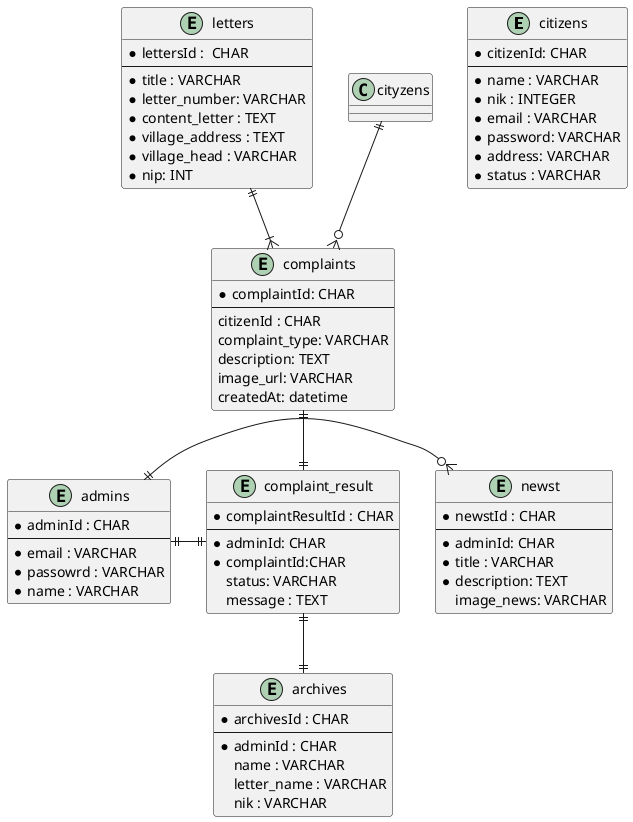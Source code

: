 @startuml

entity citizens {
	* citizenId: CHAR
	--
	* name : VARCHAR
	* nik : INTEGER
	* email : VARCHAR
	* password: VARCHAR
	* address: VARCHAR
	* status : VARCHAR
}

entity admins {
	* adminId : CHAR
	--
	* email : VARCHAR
	* passowrd : VARCHAR
	* name : VARCHAR
}

entity complaints {
	* complaintId: CHAR
	--
	citizenId : CHAR
	complaint_type: VARCHAR
	description: TEXT
	image_url: VARCHAR
	createdAt: datetime
}

entity complaint_result {
	* complaintResultId : CHAR
	--
	* adminId: CHAR
	* complaintId:CHAR
	status: VARCHAR
	message : TEXT
}

entity newst {
	* newstId : CHAR
	--
	* adminId: CHAR
	* title : VARCHAR
	* description: TEXT
	image_news: VARCHAR
}

entity letters {
	* lettersId :  CHAR
	--
	* title : VARCHAR
	* letter_number: VARCHAR
	* content_letter : TEXT
	* village_address : TEXT
	* village_head : VARCHAR
	* nip: INT
}

entity archives {
	* archivesId : CHAR
	--
	* adminId : CHAR
	name : VARCHAR
	letter_name : VARCHAR
	nik : VARCHAR
}

cityzens ||--o{ complaints
complaints ||--|| complaint_result
letters ||--|{ complaints
admins ||-o{ newst
admins ||-|| complaint_result
complaint_result ||--|| archives

@enduml